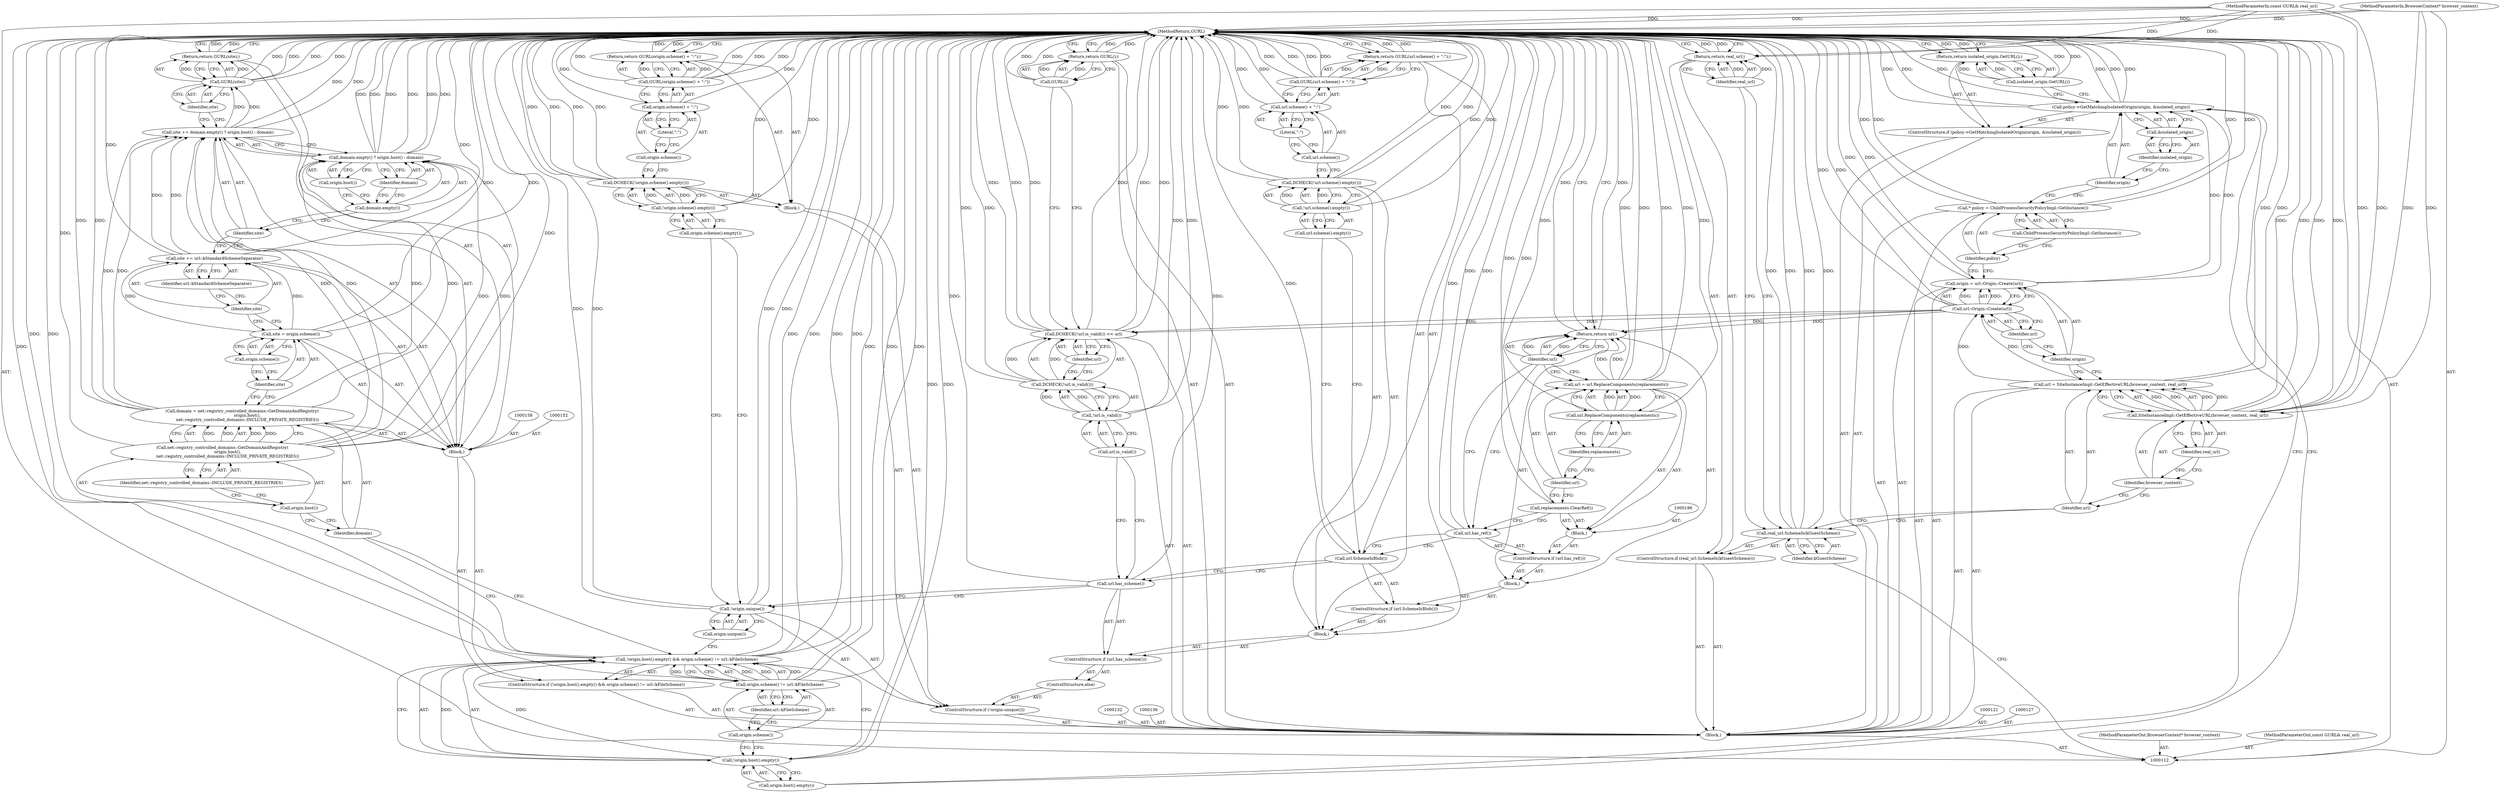 digraph "0_Chrome_b1f87486936ca0d6d9abf4d3b9b423a9c976fd59" {
"1000219" [label="(MethodReturn,GURL)"];
"1000113" [label="(MethodParameterIn,BrowserContext* browser_context)"];
"1000354" [label="(MethodParameterOut,BrowserContext* browser_context)"];
"1000137" [label="(ControlStructure,if (policy->GetMatchingIsolatedOrigin(origin, &isolated_origin)))"];
"1000139" [label="(Identifier,origin)"];
"1000140" [label="(Call,&isolated_origin)"];
"1000141" [label="(Identifier,isolated_origin)"];
"1000138" [label="(Call,policy->GetMatchingIsolatedOrigin(origin, &isolated_origin))"];
"1000143" [label="(Call,isolated_origin.GetURL())"];
"1000142" [label="(Return,return isolated_origin.GetURL();)"];
"1000144" [label="(ControlStructure,if (!origin.host().empty() && origin.scheme() != url::kFileScheme))"];
"1000148" [label="(Call,origin.scheme() != url::kFileScheme)"];
"1000149" [label="(Call,origin.scheme())"];
"1000150" [label="(Identifier,url::kFileScheme)"];
"1000145" [label="(Call,!origin.host().empty() && origin.scheme() != url::kFileScheme)"];
"1000146" [label="(Call,!origin.host().empty())"];
"1000147" [label="(Call,origin.host().empty())"];
"1000153" [label="(Call,domain = net::registry_controlled_domains::GetDomainAndRegistry(\n        origin.host(),\n        net::registry_controlled_domains::INCLUDE_PRIVATE_REGISTRIES))"];
"1000154" [label="(Identifier,domain)"];
"1000155" [label="(Call,net::registry_controlled_domains::GetDomainAndRegistry(\n        origin.host(),\n        net::registry_controlled_domains::INCLUDE_PRIVATE_REGISTRIES))"];
"1000156" [label="(Call,origin.host())"];
"1000157" [label="(Identifier,net::registry_controlled_domains::INCLUDE_PRIVATE_REGISTRIES)"];
"1000159" [label="(Call,site = origin.scheme())"];
"1000160" [label="(Identifier,site)"];
"1000161" [label="(Call,origin.scheme())"];
"1000151" [label="(Block,)"];
"1000164" [label="(Identifier,url::kStandardSchemeSeparator)"];
"1000162" [label="(Call,site += url::kStandardSchemeSeparator)"];
"1000163" [label="(Identifier,site)"];
"1000114" [label="(MethodParameterIn,const GURL& real_url)"];
"1000355" [label="(MethodParameterOut,const GURL& real_url)"];
"1000115" [label="(Block,)"];
"1000167" [label="(Call,domain.empty() ? origin.host() : domain)"];
"1000168" [label="(Call,domain.empty())"];
"1000169" [label="(Call,origin.host())"];
"1000165" [label="(Call,site += domain.empty() ? origin.host() : domain)"];
"1000166" [label="(Identifier,site)"];
"1000170" [label="(Identifier,domain)"];
"1000172" [label="(Call,GURL(site))"];
"1000173" [label="(Identifier,site)"];
"1000171" [label="(Return,return GURL(site);)"];
"1000177" [label="(Block,)"];
"1000174" [label="(ControlStructure,if (!origin.unique()))"];
"1000175" [label="(Call,!origin.unique())"];
"1000176" [label="(Call,origin.unique())"];
"1000179" [label="(Call,!origin.scheme().empty())"];
"1000180" [label="(Call,origin.scheme().empty())"];
"1000178" [label="(Call,DCHECK(!origin.scheme().empty()))"];
"1000182" [label="(Call,GURL(origin.scheme() + \":\"))"];
"1000183" [label="(Call,origin.scheme() + \":\")"];
"1000184" [label="(Call,origin.scheme())"];
"1000185" [label="(Literal,\":\")"];
"1000181" [label="(Return,return GURL(origin.scheme() + \":\");)"];
"1000187" [label="(ControlStructure,if (url.has_scheme()))"];
"1000188" [label="(Call,url.has_scheme())"];
"1000189" [label="(Block,)"];
"1000186" [label="(ControlStructure,else)"];
"1000116" [label="(ControlStructure,if (real_url.SchemeIs(kGuestScheme)))"];
"1000118" [label="(Identifier,kGuestScheme)"];
"1000117" [label="(Call,real_url.SchemeIs(kGuestScheme))"];
"1000192" [label="(Block,)"];
"1000190" [label="(ControlStructure,if (url.SchemeIsBlob()))"];
"1000191" [label="(Call,url.SchemeIsBlob())"];
"1000120" [label="(Identifier,real_url)"];
"1000119" [label="(Return,return real_url;)"];
"1000194" [label="(Call,url.has_ref())"];
"1000193" [label="(ControlStructure,if (url.has_ref()))"];
"1000195" [label="(Block,)"];
"1000197" [label="(Call,replacements.ClearRef())"];
"1000200" [label="(Call,url.ReplaceComponents(replacements))"];
"1000201" [label="(Identifier,replacements)"];
"1000198" [label="(Call,url = url.ReplaceComponents(replacements))"];
"1000199" [label="(Identifier,url)"];
"1000203" [label="(Identifier,url)"];
"1000202" [label="(Return,return url;)"];
"1000205" [label="(Call,!url.scheme().empty())"];
"1000206" [label="(Call,url.scheme().empty())"];
"1000204" [label="(Call,DCHECK(!url.scheme().empty()))"];
"1000208" [label="(Call,GURL(url.scheme() + \":\"))"];
"1000209" [label="(Call,url.scheme() + \":\")"];
"1000210" [label="(Call,url.scheme())"];
"1000211" [label="(Literal,\":\")"];
"1000207" [label="(Return,return GURL(url.scheme() + \":\");)"];
"1000215" [label="(Call,url.is_valid())"];
"1000212" [label="(Call,DCHECK(!url.is_valid()) << url)"];
"1000213" [label="(Call,DCHECK(!url.is_valid()))"];
"1000216" [label="(Identifier,url)"];
"1000214" [label="(Call,!url.is_valid())"];
"1000217" [label="(Return,return GURL();)"];
"1000218" [label="(Call,GURL())"];
"1000124" [label="(Call,SiteInstanceImpl::GetEffectiveURL(browser_context, real_url))"];
"1000125" [label="(Identifier,browser_context)"];
"1000126" [label="(Identifier,real_url)"];
"1000122" [label="(Call,url = SiteInstanceImpl::GetEffectiveURL(browser_context, real_url))"];
"1000123" [label="(Identifier,url)"];
"1000128" [label="(Call,origin = url::Origin::Create(url))"];
"1000129" [label="(Identifier,origin)"];
"1000130" [label="(Call,url::Origin::Create(url))"];
"1000131" [label="(Identifier,url)"];
"1000135" [label="(Call,ChildProcessSecurityPolicyImpl::GetInstance())"];
"1000133" [label="(Call,* policy = ChildProcessSecurityPolicyImpl::GetInstance())"];
"1000134" [label="(Identifier,policy)"];
"1000219" -> "1000112"  [label="AST: "];
"1000219" -> "1000119"  [label="CFG: "];
"1000219" -> "1000142"  [label="CFG: "];
"1000219" -> "1000171"  [label="CFG: "];
"1000219" -> "1000181"  [label="CFG: "];
"1000219" -> "1000202"  [label="CFG: "];
"1000219" -> "1000207"  [label="CFG: "];
"1000219" -> "1000217"  [label="CFG: "];
"1000142" -> "1000219"  [label="DDG: "];
"1000181" -> "1000219"  [label="DDG: "];
"1000119" -> "1000219"  [label="DDG: "];
"1000217" -> "1000219"  [label="DDG: "];
"1000172" -> "1000219"  [label="DDG: "];
"1000172" -> "1000219"  [label="DDG: "];
"1000208" -> "1000219"  [label="DDG: "];
"1000208" -> "1000219"  [label="DDG: "];
"1000209" -> "1000219"  [label="DDG: "];
"1000167" -> "1000219"  [label="DDG: "];
"1000167" -> "1000219"  [label="DDG: "];
"1000167" -> "1000219"  [label="DDG: "];
"1000178" -> "1000219"  [label="DDG: "];
"1000178" -> "1000219"  [label="DDG: "];
"1000117" -> "1000219"  [label="DDG: "];
"1000117" -> "1000219"  [label="DDG: "];
"1000212" -> "1000219"  [label="DDG: "];
"1000212" -> "1000219"  [label="DDG: "];
"1000212" -> "1000219"  [label="DDG: "];
"1000204" -> "1000219"  [label="DDG: "];
"1000204" -> "1000219"  [label="DDG: "];
"1000175" -> "1000219"  [label="DDG: "];
"1000175" -> "1000219"  [label="DDG: "];
"1000182" -> "1000219"  [label="DDG: "];
"1000182" -> "1000219"  [label="DDG: "];
"1000188" -> "1000219"  [label="DDG: "];
"1000128" -> "1000219"  [label="DDG: "];
"1000162" -> "1000219"  [label="DDG: "];
"1000124" -> "1000219"  [label="DDG: "];
"1000124" -> "1000219"  [label="DDG: "];
"1000194" -> "1000219"  [label="DDG: "];
"1000200" -> "1000219"  [label="DDG: "];
"1000198" -> "1000219"  [label="DDG: "];
"1000198" -> "1000219"  [label="DDG: "];
"1000155" -> "1000219"  [label="DDG: "];
"1000114" -> "1000219"  [label="DDG: "];
"1000213" -> "1000219"  [label="DDG: "];
"1000205" -> "1000219"  [label="DDG: "];
"1000138" -> "1000219"  [label="DDG: "];
"1000138" -> "1000219"  [label="DDG: "];
"1000138" -> "1000219"  [label="DDG: "];
"1000183" -> "1000219"  [label="DDG: "];
"1000153" -> "1000219"  [label="DDG: "];
"1000165" -> "1000219"  [label="DDG: "];
"1000133" -> "1000219"  [label="DDG: "];
"1000133" -> "1000219"  [label="DDG: "];
"1000191" -> "1000219"  [label="DDG: "];
"1000218" -> "1000219"  [label="DDG: "];
"1000179" -> "1000219"  [label="DDG: "];
"1000148" -> "1000219"  [label="DDG: "];
"1000148" -> "1000219"  [label="DDG: "];
"1000145" -> "1000219"  [label="DDG: "];
"1000145" -> "1000219"  [label="DDG: "];
"1000145" -> "1000219"  [label="DDG: "];
"1000197" -> "1000219"  [label="DDG: "];
"1000113" -> "1000219"  [label="DDG: "];
"1000143" -> "1000219"  [label="DDG: "];
"1000214" -> "1000219"  [label="DDG: "];
"1000146" -> "1000219"  [label="DDG: "];
"1000159" -> "1000219"  [label="DDG: "];
"1000130" -> "1000219"  [label="DDG: "];
"1000122" -> "1000219"  [label="DDG: "];
"1000207" -> "1000219"  [label="DDG: "];
"1000202" -> "1000219"  [label="DDG: "];
"1000171" -> "1000219"  [label="DDG: "];
"1000113" -> "1000112"  [label="AST: "];
"1000113" -> "1000219"  [label="DDG: "];
"1000113" -> "1000124"  [label="DDG: "];
"1000354" -> "1000112"  [label="AST: "];
"1000137" -> "1000115"  [label="AST: "];
"1000138" -> "1000137"  [label="AST: "];
"1000142" -> "1000137"  [label="AST: "];
"1000139" -> "1000138"  [label="AST: "];
"1000139" -> "1000133"  [label="CFG: "];
"1000141" -> "1000139"  [label="CFG: "];
"1000140" -> "1000138"  [label="AST: "];
"1000140" -> "1000141"  [label="CFG: "];
"1000141" -> "1000140"  [label="AST: "];
"1000138" -> "1000140"  [label="CFG: "];
"1000141" -> "1000140"  [label="AST: "];
"1000141" -> "1000139"  [label="CFG: "];
"1000140" -> "1000141"  [label="CFG: "];
"1000138" -> "1000137"  [label="AST: "];
"1000138" -> "1000140"  [label="CFG: "];
"1000139" -> "1000138"  [label="AST: "];
"1000140" -> "1000138"  [label="AST: "];
"1000143" -> "1000138"  [label="CFG: "];
"1000147" -> "1000138"  [label="CFG: "];
"1000138" -> "1000219"  [label="DDG: "];
"1000138" -> "1000219"  [label="DDG: "];
"1000138" -> "1000219"  [label="DDG: "];
"1000128" -> "1000138"  [label="DDG: "];
"1000143" -> "1000142"  [label="AST: "];
"1000143" -> "1000138"  [label="CFG: "];
"1000142" -> "1000143"  [label="CFG: "];
"1000143" -> "1000219"  [label="DDG: "];
"1000143" -> "1000142"  [label="DDG: "];
"1000142" -> "1000137"  [label="AST: "];
"1000142" -> "1000143"  [label="CFG: "];
"1000143" -> "1000142"  [label="AST: "];
"1000219" -> "1000142"  [label="CFG: "];
"1000142" -> "1000219"  [label="DDG: "];
"1000143" -> "1000142"  [label="DDG: "];
"1000144" -> "1000115"  [label="AST: "];
"1000145" -> "1000144"  [label="AST: "];
"1000151" -> "1000144"  [label="AST: "];
"1000148" -> "1000145"  [label="AST: "];
"1000148" -> "1000150"  [label="CFG: "];
"1000149" -> "1000148"  [label="AST: "];
"1000150" -> "1000148"  [label="AST: "];
"1000145" -> "1000148"  [label="CFG: "];
"1000148" -> "1000219"  [label="DDG: "];
"1000148" -> "1000219"  [label="DDG: "];
"1000148" -> "1000145"  [label="DDG: "];
"1000148" -> "1000145"  [label="DDG: "];
"1000149" -> "1000148"  [label="AST: "];
"1000149" -> "1000146"  [label="CFG: "];
"1000150" -> "1000149"  [label="CFG: "];
"1000150" -> "1000148"  [label="AST: "];
"1000150" -> "1000149"  [label="CFG: "];
"1000148" -> "1000150"  [label="CFG: "];
"1000145" -> "1000144"  [label="AST: "];
"1000145" -> "1000146"  [label="CFG: "];
"1000145" -> "1000148"  [label="CFG: "];
"1000146" -> "1000145"  [label="AST: "];
"1000148" -> "1000145"  [label="AST: "];
"1000154" -> "1000145"  [label="CFG: "];
"1000176" -> "1000145"  [label="CFG: "];
"1000145" -> "1000219"  [label="DDG: "];
"1000145" -> "1000219"  [label="DDG: "];
"1000145" -> "1000219"  [label="DDG: "];
"1000146" -> "1000145"  [label="DDG: "];
"1000148" -> "1000145"  [label="DDG: "];
"1000148" -> "1000145"  [label="DDG: "];
"1000146" -> "1000145"  [label="AST: "];
"1000146" -> "1000147"  [label="CFG: "];
"1000147" -> "1000146"  [label="AST: "];
"1000149" -> "1000146"  [label="CFG: "];
"1000145" -> "1000146"  [label="CFG: "];
"1000146" -> "1000219"  [label="DDG: "];
"1000146" -> "1000145"  [label="DDG: "];
"1000147" -> "1000146"  [label="AST: "];
"1000147" -> "1000138"  [label="CFG: "];
"1000146" -> "1000147"  [label="CFG: "];
"1000153" -> "1000151"  [label="AST: "];
"1000153" -> "1000155"  [label="CFG: "];
"1000154" -> "1000153"  [label="AST: "];
"1000155" -> "1000153"  [label="AST: "];
"1000160" -> "1000153"  [label="CFG: "];
"1000153" -> "1000219"  [label="DDG: "];
"1000155" -> "1000153"  [label="DDG: "];
"1000155" -> "1000153"  [label="DDG: "];
"1000153" -> "1000165"  [label="DDG: "];
"1000153" -> "1000167"  [label="DDG: "];
"1000154" -> "1000153"  [label="AST: "];
"1000154" -> "1000145"  [label="CFG: "];
"1000156" -> "1000154"  [label="CFG: "];
"1000155" -> "1000153"  [label="AST: "];
"1000155" -> "1000157"  [label="CFG: "];
"1000156" -> "1000155"  [label="AST: "];
"1000157" -> "1000155"  [label="AST: "];
"1000153" -> "1000155"  [label="CFG: "];
"1000155" -> "1000219"  [label="DDG: "];
"1000155" -> "1000153"  [label="DDG: "];
"1000155" -> "1000153"  [label="DDG: "];
"1000155" -> "1000165"  [label="DDG: "];
"1000155" -> "1000167"  [label="DDG: "];
"1000156" -> "1000155"  [label="AST: "];
"1000156" -> "1000154"  [label="CFG: "];
"1000157" -> "1000156"  [label="CFG: "];
"1000157" -> "1000155"  [label="AST: "];
"1000157" -> "1000156"  [label="CFG: "];
"1000155" -> "1000157"  [label="CFG: "];
"1000159" -> "1000151"  [label="AST: "];
"1000159" -> "1000161"  [label="CFG: "];
"1000160" -> "1000159"  [label="AST: "];
"1000161" -> "1000159"  [label="AST: "];
"1000163" -> "1000159"  [label="CFG: "];
"1000159" -> "1000219"  [label="DDG: "];
"1000159" -> "1000162"  [label="DDG: "];
"1000160" -> "1000159"  [label="AST: "];
"1000160" -> "1000153"  [label="CFG: "];
"1000161" -> "1000160"  [label="CFG: "];
"1000161" -> "1000159"  [label="AST: "];
"1000161" -> "1000160"  [label="CFG: "];
"1000159" -> "1000161"  [label="CFG: "];
"1000151" -> "1000144"  [label="AST: "];
"1000152" -> "1000151"  [label="AST: "];
"1000153" -> "1000151"  [label="AST: "];
"1000158" -> "1000151"  [label="AST: "];
"1000159" -> "1000151"  [label="AST: "];
"1000162" -> "1000151"  [label="AST: "];
"1000165" -> "1000151"  [label="AST: "];
"1000171" -> "1000151"  [label="AST: "];
"1000164" -> "1000162"  [label="AST: "];
"1000164" -> "1000163"  [label="CFG: "];
"1000162" -> "1000164"  [label="CFG: "];
"1000162" -> "1000151"  [label="AST: "];
"1000162" -> "1000164"  [label="CFG: "];
"1000163" -> "1000162"  [label="AST: "];
"1000164" -> "1000162"  [label="AST: "];
"1000166" -> "1000162"  [label="CFG: "];
"1000162" -> "1000219"  [label="DDG: "];
"1000159" -> "1000162"  [label="DDG: "];
"1000162" -> "1000165"  [label="DDG: "];
"1000163" -> "1000162"  [label="AST: "];
"1000163" -> "1000159"  [label="CFG: "];
"1000164" -> "1000163"  [label="CFG: "];
"1000114" -> "1000112"  [label="AST: "];
"1000114" -> "1000219"  [label="DDG: "];
"1000114" -> "1000119"  [label="DDG: "];
"1000114" -> "1000124"  [label="DDG: "];
"1000355" -> "1000112"  [label="AST: "];
"1000115" -> "1000112"  [label="AST: "];
"1000116" -> "1000115"  [label="AST: "];
"1000121" -> "1000115"  [label="AST: "];
"1000122" -> "1000115"  [label="AST: "];
"1000127" -> "1000115"  [label="AST: "];
"1000128" -> "1000115"  [label="AST: "];
"1000132" -> "1000115"  [label="AST: "];
"1000133" -> "1000115"  [label="AST: "];
"1000136" -> "1000115"  [label="AST: "];
"1000137" -> "1000115"  [label="AST: "];
"1000144" -> "1000115"  [label="AST: "];
"1000174" -> "1000115"  [label="AST: "];
"1000212" -> "1000115"  [label="AST: "];
"1000217" -> "1000115"  [label="AST: "];
"1000167" -> "1000165"  [label="AST: "];
"1000167" -> "1000169"  [label="CFG: "];
"1000167" -> "1000170"  [label="CFG: "];
"1000168" -> "1000167"  [label="AST: "];
"1000169" -> "1000167"  [label="AST: "];
"1000170" -> "1000167"  [label="AST: "];
"1000165" -> "1000167"  [label="CFG: "];
"1000167" -> "1000219"  [label="DDG: "];
"1000167" -> "1000219"  [label="DDG: "];
"1000167" -> "1000219"  [label="DDG: "];
"1000155" -> "1000167"  [label="DDG: "];
"1000153" -> "1000167"  [label="DDG: "];
"1000168" -> "1000167"  [label="AST: "];
"1000168" -> "1000166"  [label="CFG: "];
"1000169" -> "1000168"  [label="CFG: "];
"1000170" -> "1000168"  [label="CFG: "];
"1000169" -> "1000167"  [label="AST: "];
"1000169" -> "1000168"  [label="CFG: "];
"1000167" -> "1000169"  [label="CFG: "];
"1000165" -> "1000151"  [label="AST: "];
"1000165" -> "1000167"  [label="CFG: "];
"1000166" -> "1000165"  [label="AST: "];
"1000167" -> "1000165"  [label="AST: "];
"1000173" -> "1000165"  [label="CFG: "];
"1000165" -> "1000219"  [label="DDG: "];
"1000155" -> "1000165"  [label="DDG: "];
"1000153" -> "1000165"  [label="DDG: "];
"1000162" -> "1000165"  [label="DDG: "];
"1000165" -> "1000172"  [label="DDG: "];
"1000166" -> "1000165"  [label="AST: "];
"1000166" -> "1000162"  [label="CFG: "];
"1000168" -> "1000166"  [label="CFG: "];
"1000170" -> "1000167"  [label="AST: "];
"1000170" -> "1000168"  [label="CFG: "];
"1000167" -> "1000170"  [label="CFG: "];
"1000172" -> "1000171"  [label="AST: "];
"1000172" -> "1000173"  [label="CFG: "];
"1000173" -> "1000172"  [label="AST: "];
"1000171" -> "1000172"  [label="CFG: "];
"1000172" -> "1000219"  [label="DDG: "];
"1000172" -> "1000219"  [label="DDG: "];
"1000172" -> "1000171"  [label="DDG: "];
"1000165" -> "1000172"  [label="DDG: "];
"1000173" -> "1000172"  [label="AST: "];
"1000173" -> "1000165"  [label="CFG: "];
"1000172" -> "1000173"  [label="CFG: "];
"1000171" -> "1000151"  [label="AST: "];
"1000171" -> "1000172"  [label="CFG: "];
"1000172" -> "1000171"  [label="AST: "];
"1000219" -> "1000171"  [label="CFG: "];
"1000171" -> "1000219"  [label="DDG: "];
"1000172" -> "1000171"  [label="DDG: "];
"1000177" -> "1000174"  [label="AST: "];
"1000178" -> "1000177"  [label="AST: "];
"1000181" -> "1000177"  [label="AST: "];
"1000174" -> "1000115"  [label="AST: "];
"1000175" -> "1000174"  [label="AST: "];
"1000177" -> "1000174"  [label="AST: "];
"1000186" -> "1000174"  [label="AST: "];
"1000175" -> "1000174"  [label="AST: "];
"1000175" -> "1000176"  [label="CFG: "];
"1000176" -> "1000175"  [label="AST: "];
"1000180" -> "1000175"  [label="CFG: "];
"1000188" -> "1000175"  [label="CFG: "];
"1000175" -> "1000219"  [label="DDG: "];
"1000175" -> "1000219"  [label="DDG: "];
"1000176" -> "1000175"  [label="AST: "];
"1000175" -> "1000176"  [label="CFG: "];
"1000179" -> "1000178"  [label="AST: "];
"1000179" -> "1000180"  [label="CFG: "];
"1000180" -> "1000179"  [label="AST: "];
"1000178" -> "1000179"  [label="CFG: "];
"1000179" -> "1000219"  [label="DDG: "];
"1000179" -> "1000178"  [label="DDG: "];
"1000180" -> "1000179"  [label="AST: "];
"1000180" -> "1000175"  [label="CFG: "];
"1000179" -> "1000180"  [label="CFG: "];
"1000178" -> "1000177"  [label="AST: "];
"1000178" -> "1000179"  [label="CFG: "];
"1000179" -> "1000178"  [label="AST: "];
"1000184" -> "1000178"  [label="CFG: "];
"1000178" -> "1000219"  [label="DDG: "];
"1000178" -> "1000219"  [label="DDG: "];
"1000179" -> "1000178"  [label="DDG: "];
"1000182" -> "1000181"  [label="AST: "];
"1000182" -> "1000183"  [label="CFG: "];
"1000183" -> "1000182"  [label="AST: "];
"1000181" -> "1000182"  [label="CFG: "];
"1000182" -> "1000219"  [label="DDG: "];
"1000182" -> "1000219"  [label="DDG: "];
"1000182" -> "1000181"  [label="DDG: "];
"1000183" -> "1000182"  [label="AST: "];
"1000183" -> "1000185"  [label="CFG: "];
"1000184" -> "1000183"  [label="AST: "];
"1000185" -> "1000183"  [label="AST: "];
"1000182" -> "1000183"  [label="CFG: "];
"1000183" -> "1000219"  [label="DDG: "];
"1000184" -> "1000183"  [label="AST: "];
"1000184" -> "1000178"  [label="CFG: "];
"1000185" -> "1000184"  [label="CFG: "];
"1000185" -> "1000183"  [label="AST: "];
"1000185" -> "1000184"  [label="CFG: "];
"1000183" -> "1000185"  [label="CFG: "];
"1000181" -> "1000177"  [label="AST: "];
"1000181" -> "1000182"  [label="CFG: "];
"1000182" -> "1000181"  [label="AST: "];
"1000219" -> "1000181"  [label="CFG: "];
"1000181" -> "1000219"  [label="DDG: "];
"1000182" -> "1000181"  [label="DDG: "];
"1000187" -> "1000186"  [label="AST: "];
"1000188" -> "1000187"  [label="AST: "];
"1000189" -> "1000187"  [label="AST: "];
"1000188" -> "1000187"  [label="AST: "];
"1000188" -> "1000175"  [label="CFG: "];
"1000191" -> "1000188"  [label="CFG: "];
"1000215" -> "1000188"  [label="CFG: "];
"1000188" -> "1000219"  [label="DDG: "];
"1000189" -> "1000187"  [label="AST: "];
"1000190" -> "1000189"  [label="AST: "];
"1000204" -> "1000189"  [label="AST: "];
"1000207" -> "1000189"  [label="AST: "];
"1000186" -> "1000174"  [label="AST: "];
"1000187" -> "1000186"  [label="AST: "];
"1000116" -> "1000115"  [label="AST: "];
"1000117" -> "1000116"  [label="AST: "];
"1000119" -> "1000116"  [label="AST: "];
"1000118" -> "1000117"  [label="AST: "];
"1000118" -> "1000112"  [label="CFG: "];
"1000117" -> "1000118"  [label="CFG: "];
"1000117" -> "1000116"  [label="AST: "];
"1000117" -> "1000118"  [label="CFG: "];
"1000118" -> "1000117"  [label="AST: "];
"1000120" -> "1000117"  [label="CFG: "];
"1000123" -> "1000117"  [label="CFG: "];
"1000117" -> "1000219"  [label="DDG: "];
"1000117" -> "1000219"  [label="DDG: "];
"1000192" -> "1000190"  [label="AST: "];
"1000193" -> "1000192"  [label="AST: "];
"1000202" -> "1000192"  [label="AST: "];
"1000190" -> "1000189"  [label="AST: "];
"1000191" -> "1000190"  [label="AST: "];
"1000192" -> "1000190"  [label="AST: "];
"1000191" -> "1000190"  [label="AST: "];
"1000191" -> "1000188"  [label="CFG: "];
"1000194" -> "1000191"  [label="CFG: "];
"1000206" -> "1000191"  [label="CFG: "];
"1000191" -> "1000219"  [label="DDG: "];
"1000120" -> "1000119"  [label="AST: "];
"1000120" -> "1000117"  [label="CFG: "];
"1000119" -> "1000120"  [label="CFG: "];
"1000120" -> "1000119"  [label="DDG: "];
"1000119" -> "1000116"  [label="AST: "];
"1000119" -> "1000120"  [label="CFG: "];
"1000120" -> "1000119"  [label="AST: "];
"1000219" -> "1000119"  [label="CFG: "];
"1000119" -> "1000219"  [label="DDG: "];
"1000120" -> "1000119"  [label="DDG: "];
"1000114" -> "1000119"  [label="DDG: "];
"1000194" -> "1000193"  [label="AST: "];
"1000194" -> "1000191"  [label="CFG: "];
"1000197" -> "1000194"  [label="CFG: "];
"1000203" -> "1000194"  [label="CFG: "];
"1000194" -> "1000219"  [label="DDG: "];
"1000193" -> "1000192"  [label="AST: "];
"1000194" -> "1000193"  [label="AST: "];
"1000195" -> "1000193"  [label="AST: "];
"1000195" -> "1000193"  [label="AST: "];
"1000196" -> "1000195"  [label="AST: "];
"1000197" -> "1000195"  [label="AST: "];
"1000198" -> "1000195"  [label="AST: "];
"1000197" -> "1000195"  [label="AST: "];
"1000197" -> "1000194"  [label="CFG: "];
"1000199" -> "1000197"  [label="CFG: "];
"1000197" -> "1000219"  [label="DDG: "];
"1000200" -> "1000198"  [label="AST: "];
"1000200" -> "1000201"  [label="CFG: "];
"1000201" -> "1000200"  [label="AST: "];
"1000198" -> "1000200"  [label="CFG: "];
"1000200" -> "1000219"  [label="DDG: "];
"1000200" -> "1000198"  [label="DDG: "];
"1000201" -> "1000200"  [label="AST: "];
"1000201" -> "1000199"  [label="CFG: "];
"1000200" -> "1000201"  [label="CFG: "];
"1000198" -> "1000195"  [label="AST: "];
"1000198" -> "1000200"  [label="CFG: "];
"1000199" -> "1000198"  [label="AST: "];
"1000200" -> "1000198"  [label="AST: "];
"1000203" -> "1000198"  [label="CFG: "];
"1000198" -> "1000219"  [label="DDG: "];
"1000198" -> "1000219"  [label="DDG: "];
"1000200" -> "1000198"  [label="DDG: "];
"1000198" -> "1000202"  [label="DDG: "];
"1000199" -> "1000198"  [label="AST: "];
"1000199" -> "1000197"  [label="CFG: "];
"1000201" -> "1000199"  [label="CFG: "];
"1000203" -> "1000202"  [label="AST: "];
"1000203" -> "1000198"  [label="CFG: "];
"1000203" -> "1000194"  [label="CFG: "];
"1000202" -> "1000203"  [label="CFG: "];
"1000203" -> "1000202"  [label="DDG: "];
"1000202" -> "1000192"  [label="AST: "];
"1000202" -> "1000203"  [label="CFG: "];
"1000203" -> "1000202"  [label="AST: "];
"1000219" -> "1000202"  [label="CFG: "];
"1000202" -> "1000219"  [label="DDG: "];
"1000203" -> "1000202"  [label="DDG: "];
"1000198" -> "1000202"  [label="DDG: "];
"1000130" -> "1000202"  [label="DDG: "];
"1000205" -> "1000204"  [label="AST: "];
"1000205" -> "1000206"  [label="CFG: "];
"1000206" -> "1000205"  [label="AST: "];
"1000204" -> "1000205"  [label="CFG: "];
"1000205" -> "1000219"  [label="DDG: "];
"1000205" -> "1000204"  [label="DDG: "];
"1000206" -> "1000205"  [label="AST: "];
"1000206" -> "1000191"  [label="CFG: "];
"1000205" -> "1000206"  [label="CFG: "];
"1000204" -> "1000189"  [label="AST: "];
"1000204" -> "1000205"  [label="CFG: "];
"1000205" -> "1000204"  [label="AST: "];
"1000210" -> "1000204"  [label="CFG: "];
"1000204" -> "1000219"  [label="DDG: "];
"1000204" -> "1000219"  [label="DDG: "];
"1000205" -> "1000204"  [label="DDG: "];
"1000208" -> "1000207"  [label="AST: "];
"1000208" -> "1000209"  [label="CFG: "];
"1000209" -> "1000208"  [label="AST: "];
"1000207" -> "1000208"  [label="CFG: "];
"1000208" -> "1000219"  [label="DDG: "];
"1000208" -> "1000219"  [label="DDG: "];
"1000208" -> "1000207"  [label="DDG: "];
"1000209" -> "1000208"  [label="AST: "];
"1000209" -> "1000211"  [label="CFG: "];
"1000210" -> "1000209"  [label="AST: "];
"1000211" -> "1000209"  [label="AST: "];
"1000208" -> "1000209"  [label="CFG: "];
"1000209" -> "1000219"  [label="DDG: "];
"1000210" -> "1000209"  [label="AST: "];
"1000210" -> "1000204"  [label="CFG: "];
"1000211" -> "1000210"  [label="CFG: "];
"1000211" -> "1000209"  [label="AST: "];
"1000211" -> "1000210"  [label="CFG: "];
"1000209" -> "1000211"  [label="CFG: "];
"1000207" -> "1000189"  [label="AST: "];
"1000207" -> "1000208"  [label="CFG: "];
"1000208" -> "1000207"  [label="AST: "];
"1000219" -> "1000207"  [label="CFG: "];
"1000207" -> "1000219"  [label="DDG: "];
"1000208" -> "1000207"  [label="DDG: "];
"1000215" -> "1000214"  [label="AST: "];
"1000215" -> "1000188"  [label="CFG: "];
"1000214" -> "1000215"  [label="CFG: "];
"1000212" -> "1000115"  [label="AST: "];
"1000212" -> "1000216"  [label="CFG: "];
"1000213" -> "1000212"  [label="AST: "];
"1000216" -> "1000212"  [label="AST: "];
"1000218" -> "1000212"  [label="CFG: "];
"1000212" -> "1000219"  [label="DDG: "];
"1000212" -> "1000219"  [label="DDG: "];
"1000212" -> "1000219"  [label="DDG: "];
"1000213" -> "1000212"  [label="DDG: "];
"1000130" -> "1000212"  [label="DDG: "];
"1000213" -> "1000212"  [label="AST: "];
"1000213" -> "1000214"  [label="CFG: "];
"1000214" -> "1000213"  [label="AST: "];
"1000216" -> "1000213"  [label="CFG: "];
"1000213" -> "1000219"  [label="DDG: "];
"1000213" -> "1000212"  [label="DDG: "];
"1000214" -> "1000213"  [label="DDG: "];
"1000216" -> "1000212"  [label="AST: "];
"1000216" -> "1000213"  [label="CFG: "];
"1000212" -> "1000216"  [label="CFG: "];
"1000214" -> "1000213"  [label="AST: "];
"1000214" -> "1000215"  [label="CFG: "];
"1000215" -> "1000214"  [label="AST: "];
"1000213" -> "1000214"  [label="CFG: "];
"1000214" -> "1000219"  [label="DDG: "];
"1000214" -> "1000213"  [label="DDG: "];
"1000217" -> "1000115"  [label="AST: "];
"1000217" -> "1000218"  [label="CFG: "];
"1000218" -> "1000217"  [label="AST: "];
"1000219" -> "1000217"  [label="CFG: "];
"1000217" -> "1000219"  [label="DDG: "];
"1000218" -> "1000217"  [label="DDG: "];
"1000218" -> "1000217"  [label="AST: "];
"1000218" -> "1000212"  [label="CFG: "];
"1000217" -> "1000218"  [label="CFG: "];
"1000218" -> "1000219"  [label="DDG: "];
"1000218" -> "1000217"  [label="DDG: "];
"1000124" -> "1000122"  [label="AST: "];
"1000124" -> "1000126"  [label="CFG: "];
"1000125" -> "1000124"  [label="AST: "];
"1000126" -> "1000124"  [label="AST: "];
"1000122" -> "1000124"  [label="CFG: "];
"1000124" -> "1000219"  [label="DDG: "];
"1000124" -> "1000219"  [label="DDG: "];
"1000124" -> "1000122"  [label="DDG: "];
"1000124" -> "1000122"  [label="DDG: "];
"1000113" -> "1000124"  [label="DDG: "];
"1000114" -> "1000124"  [label="DDG: "];
"1000125" -> "1000124"  [label="AST: "];
"1000125" -> "1000123"  [label="CFG: "];
"1000126" -> "1000125"  [label="CFG: "];
"1000126" -> "1000124"  [label="AST: "];
"1000126" -> "1000125"  [label="CFG: "];
"1000124" -> "1000126"  [label="CFG: "];
"1000122" -> "1000115"  [label="AST: "];
"1000122" -> "1000124"  [label="CFG: "];
"1000123" -> "1000122"  [label="AST: "];
"1000124" -> "1000122"  [label="AST: "];
"1000129" -> "1000122"  [label="CFG: "];
"1000122" -> "1000219"  [label="DDG: "];
"1000124" -> "1000122"  [label="DDG: "];
"1000124" -> "1000122"  [label="DDG: "];
"1000122" -> "1000130"  [label="DDG: "];
"1000123" -> "1000122"  [label="AST: "];
"1000123" -> "1000117"  [label="CFG: "];
"1000125" -> "1000123"  [label="CFG: "];
"1000128" -> "1000115"  [label="AST: "];
"1000128" -> "1000130"  [label="CFG: "];
"1000129" -> "1000128"  [label="AST: "];
"1000130" -> "1000128"  [label="AST: "];
"1000134" -> "1000128"  [label="CFG: "];
"1000128" -> "1000219"  [label="DDG: "];
"1000130" -> "1000128"  [label="DDG: "];
"1000128" -> "1000138"  [label="DDG: "];
"1000129" -> "1000128"  [label="AST: "];
"1000129" -> "1000122"  [label="CFG: "];
"1000131" -> "1000129"  [label="CFG: "];
"1000130" -> "1000128"  [label="AST: "];
"1000130" -> "1000131"  [label="CFG: "];
"1000131" -> "1000130"  [label="AST: "];
"1000128" -> "1000130"  [label="CFG: "];
"1000130" -> "1000219"  [label="DDG: "];
"1000130" -> "1000128"  [label="DDG: "];
"1000122" -> "1000130"  [label="DDG: "];
"1000130" -> "1000202"  [label="DDG: "];
"1000130" -> "1000212"  [label="DDG: "];
"1000131" -> "1000130"  [label="AST: "];
"1000131" -> "1000129"  [label="CFG: "];
"1000130" -> "1000131"  [label="CFG: "];
"1000135" -> "1000133"  [label="AST: "];
"1000135" -> "1000134"  [label="CFG: "];
"1000133" -> "1000135"  [label="CFG: "];
"1000133" -> "1000115"  [label="AST: "];
"1000133" -> "1000135"  [label="CFG: "];
"1000134" -> "1000133"  [label="AST: "];
"1000135" -> "1000133"  [label="AST: "];
"1000139" -> "1000133"  [label="CFG: "];
"1000133" -> "1000219"  [label="DDG: "];
"1000133" -> "1000219"  [label="DDG: "];
"1000134" -> "1000133"  [label="AST: "];
"1000134" -> "1000128"  [label="CFG: "];
"1000135" -> "1000134"  [label="CFG: "];
}

